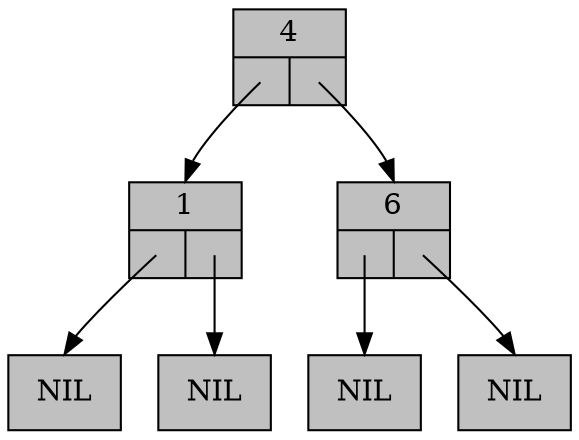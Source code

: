 digraph RedBlackTree {
	graph [ranksep=0.5];
	node [shape = record];

	n1 [label="{1|{<left>|<right>}}", style=filled, fillcolor=grey];
	lnil1 [style=filled, fillcolor=grey, label="NIL"];
	n1:left:c -> lnil1:n [headclip=false, tailclip=false]
	rnil1 [style=filled, fillcolor=grey, label="NIL"];
	n1:right:c -> rnil1:n [headclip=false, tailclip=false]
	n4 [label="{4|{<left>|<right>}}", style=filled, fillcolor=grey];
	n4:left:c -> n1:n [headclip=false, tailclip=false]
	n4:right:c -> n6:n [headclip=false, tailclip=false]
	n6 [label="{6|{<left>|<right>}}", style=filled, fillcolor=grey];
	lnil6 [style=filled, fillcolor=grey, label="NIL"];
	n6:left:c -> lnil6:n [headclip=false, tailclip=false]
	rnil6 [style=filled, fillcolor=grey, label="NIL"];
	n6:right:c -> rnil6:n [headclip=false, tailclip=false]

}
